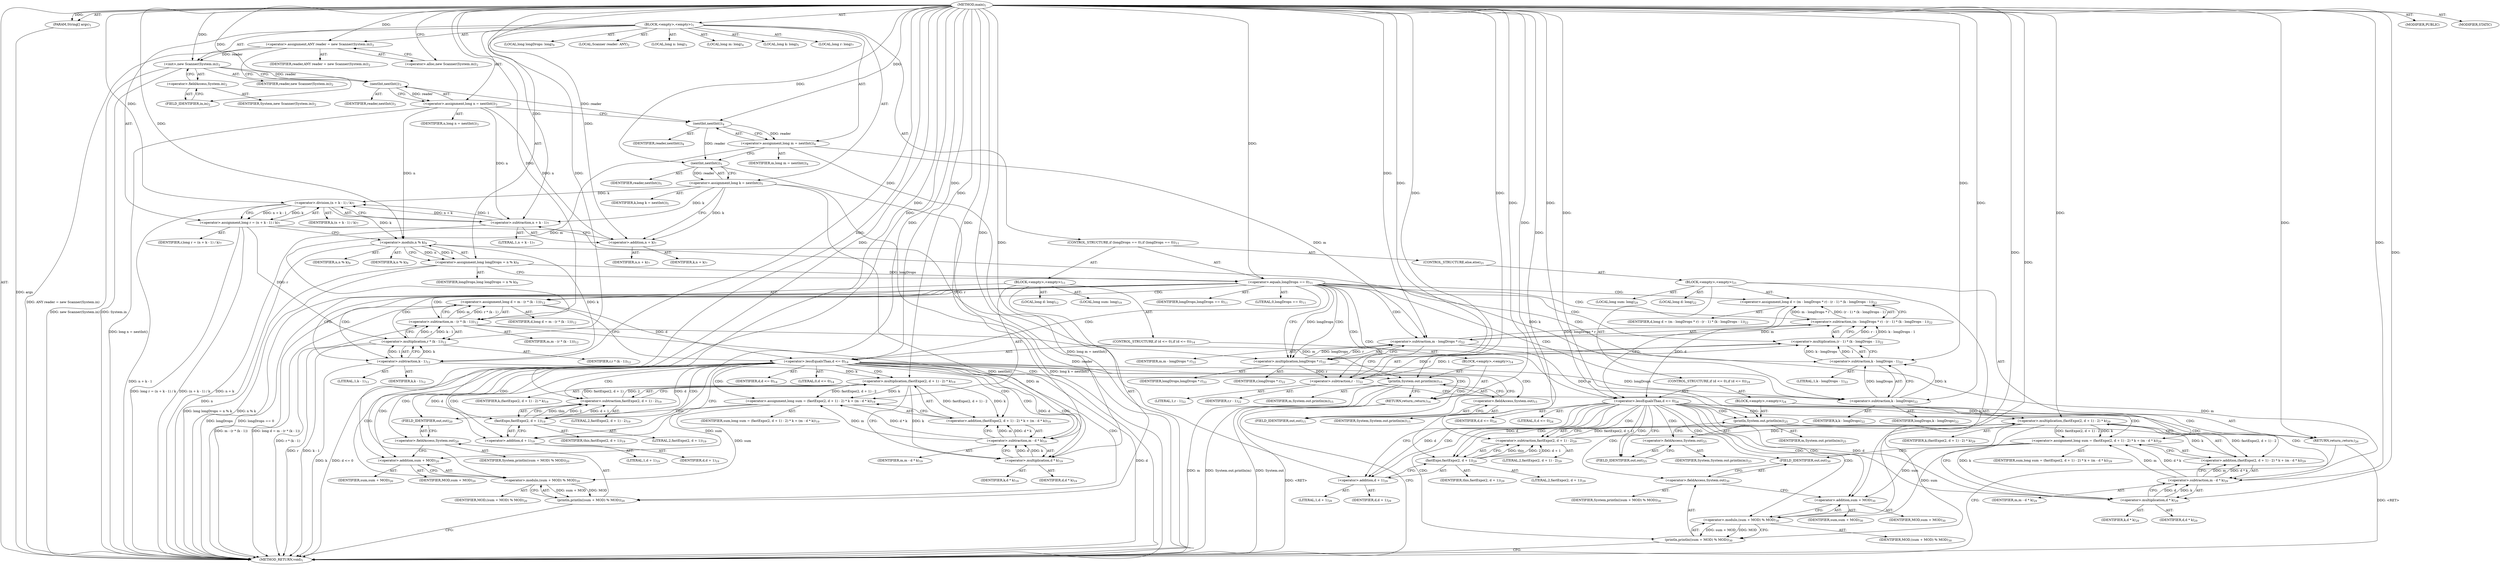 digraph "main" {  
"19" [label = <(METHOD,main)<SUB>1</SUB>> ]
"20" [label = <(PARAM,String[] args)<SUB>1</SUB>> ]
"21" [label = <(BLOCK,&lt;empty&gt;,&lt;empty&gt;)<SUB>1</SUB>> ]
"4" [label = <(LOCAL,Scanner reader: ANY)<SUB>2</SUB>> ]
"22" [label = <(&lt;operator&gt;.assignment,ANY reader = new Scanner(System.in))<SUB>2</SUB>> ]
"23" [label = <(IDENTIFIER,reader,ANY reader = new Scanner(System.in))<SUB>2</SUB>> ]
"24" [label = <(&lt;operator&gt;.alloc,new Scanner(System.in))<SUB>2</SUB>> ]
"25" [label = <(&lt;init&gt;,new Scanner(System.in))<SUB>2</SUB>> ]
"3" [label = <(IDENTIFIER,reader,new Scanner(System.in))<SUB>2</SUB>> ]
"26" [label = <(&lt;operator&gt;.fieldAccess,System.in)<SUB>2</SUB>> ]
"27" [label = <(IDENTIFIER,System,new Scanner(System.in))<SUB>2</SUB>> ]
"28" [label = <(FIELD_IDENTIFIER,in,in)<SUB>2</SUB>> ]
"29" [label = <(LOCAL,long n: long)<SUB>3</SUB>> ]
"30" [label = <(&lt;operator&gt;.assignment,long n = nextInt())<SUB>3</SUB>> ]
"31" [label = <(IDENTIFIER,n,long n = nextInt())<SUB>3</SUB>> ]
"32" [label = <(nextInt,nextInt())<SUB>3</SUB>> ]
"33" [label = <(IDENTIFIER,reader,nextInt())<SUB>3</SUB>> ]
"34" [label = <(LOCAL,long m: long)<SUB>4</SUB>> ]
"35" [label = <(&lt;operator&gt;.assignment,long m = nextInt())<SUB>4</SUB>> ]
"36" [label = <(IDENTIFIER,m,long m = nextInt())<SUB>4</SUB>> ]
"37" [label = <(nextInt,nextInt())<SUB>4</SUB>> ]
"38" [label = <(IDENTIFIER,reader,nextInt())<SUB>4</SUB>> ]
"39" [label = <(LOCAL,long k: long)<SUB>5</SUB>> ]
"40" [label = <(&lt;operator&gt;.assignment,long k = nextInt())<SUB>5</SUB>> ]
"41" [label = <(IDENTIFIER,k,long k = nextInt())<SUB>5</SUB>> ]
"42" [label = <(nextInt,nextInt())<SUB>5</SUB>> ]
"43" [label = <(IDENTIFIER,reader,nextInt())<SUB>5</SUB>> ]
"44" [label = <(LOCAL,long r: long)<SUB>7</SUB>> ]
"45" [label = <(&lt;operator&gt;.assignment,long r = (n + k - 1) / k)<SUB>7</SUB>> ]
"46" [label = <(IDENTIFIER,r,long r = (n + k - 1) / k)<SUB>7</SUB>> ]
"47" [label = <(&lt;operator&gt;.division,(n + k - 1) / k)<SUB>7</SUB>> ]
"48" [label = <(&lt;operator&gt;.subtraction,n + k - 1)<SUB>7</SUB>> ]
"49" [label = <(&lt;operator&gt;.addition,n + k)<SUB>7</SUB>> ]
"50" [label = <(IDENTIFIER,n,n + k)<SUB>7</SUB>> ]
"51" [label = <(IDENTIFIER,k,n + k)<SUB>7</SUB>> ]
"52" [label = <(LITERAL,1,n + k - 1)<SUB>7</SUB>> ]
"53" [label = <(IDENTIFIER,k,(n + k - 1) / k)<SUB>7</SUB>> ]
"54" [label = <(LOCAL,long longDrops: long)<SUB>9</SUB>> ]
"55" [label = <(&lt;operator&gt;.assignment,long longDrops = n % k)<SUB>9</SUB>> ]
"56" [label = <(IDENTIFIER,longDrops,long longDrops = n % k)<SUB>9</SUB>> ]
"57" [label = <(&lt;operator&gt;.modulo,n % k)<SUB>9</SUB>> ]
"58" [label = <(IDENTIFIER,n,n % k)<SUB>9</SUB>> ]
"59" [label = <(IDENTIFIER,k,n % k)<SUB>9</SUB>> ]
"60" [label = <(CONTROL_STRUCTURE,if (longDrops == 0),if (longDrops == 0))<SUB>11</SUB>> ]
"61" [label = <(&lt;operator&gt;.equals,longDrops == 0)<SUB>11</SUB>> ]
"62" [label = <(IDENTIFIER,longDrops,longDrops == 0)<SUB>11</SUB>> ]
"63" [label = <(LITERAL,0,longDrops == 0)<SUB>11</SUB>> ]
"64" [label = <(BLOCK,&lt;empty&gt;,&lt;empty&gt;)<SUB>11</SUB>> ]
"65" [label = <(LOCAL,long d: long)<SUB>12</SUB>> ]
"66" [label = <(&lt;operator&gt;.assignment,long d = m - (r * (k - 1)))<SUB>12</SUB>> ]
"67" [label = <(IDENTIFIER,d,long d = m - (r * (k - 1)))<SUB>12</SUB>> ]
"68" [label = <(&lt;operator&gt;.subtraction,m - (r * (k - 1)))<SUB>12</SUB>> ]
"69" [label = <(IDENTIFIER,m,m - (r * (k - 1)))<SUB>12</SUB>> ]
"70" [label = <(&lt;operator&gt;.multiplication,r * (k - 1))<SUB>12</SUB>> ]
"71" [label = <(IDENTIFIER,r,r * (k - 1))<SUB>12</SUB>> ]
"72" [label = <(&lt;operator&gt;.subtraction,k - 1)<SUB>12</SUB>> ]
"73" [label = <(IDENTIFIER,k,k - 1)<SUB>12</SUB>> ]
"74" [label = <(LITERAL,1,k - 1)<SUB>12</SUB>> ]
"75" [label = <(CONTROL_STRUCTURE,if (d &lt;= 0),if (d &lt;= 0))<SUB>14</SUB>> ]
"76" [label = <(&lt;operator&gt;.lessEqualsThan,d &lt;= 0)<SUB>14</SUB>> ]
"77" [label = <(IDENTIFIER,d,d &lt;= 0)<SUB>14</SUB>> ]
"78" [label = <(LITERAL,0,d &lt;= 0)<SUB>14</SUB>> ]
"79" [label = <(BLOCK,&lt;empty&gt;,&lt;empty&gt;)<SUB>14</SUB>> ]
"80" [label = <(println,System.out.println(m))<SUB>15</SUB>> ]
"81" [label = <(&lt;operator&gt;.fieldAccess,System.out)<SUB>15</SUB>> ]
"82" [label = <(IDENTIFIER,System,System.out.println(m))<SUB>15</SUB>> ]
"83" [label = <(FIELD_IDENTIFIER,out,out)<SUB>15</SUB>> ]
"84" [label = <(IDENTIFIER,m,System.out.println(m))<SUB>15</SUB>> ]
"85" [label = <(RETURN,return;,return;)<SUB>16</SUB>> ]
"86" [label = <(LOCAL,long sum: long)<SUB>19</SUB>> ]
"87" [label = <(&lt;operator&gt;.assignment,long sum = (fastExpo(2, d + 1) - 2) * k + (m - d * k))<SUB>19</SUB>> ]
"88" [label = <(IDENTIFIER,sum,long sum = (fastExpo(2, d + 1) - 2) * k + (m - d * k))<SUB>19</SUB>> ]
"89" [label = <(&lt;operator&gt;.addition,(fastExpo(2, d + 1) - 2) * k + (m - d * k))<SUB>19</SUB>> ]
"90" [label = <(&lt;operator&gt;.multiplication,(fastExpo(2, d + 1) - 2) * k)<SUB>19</SUB>> ]
"91" [label = <(&lt;operator&gt;.subtraction,fastExpo(2, d + 1) - 2)<SUB>19</SUB>> ]
"92" [label = <(fastExpo,fastExpo(2, d + 1))<SUB>19</SUB>> ]
"93" [label = <(IDENTIFIER,this,fastExpo(2, d + 1))<SUB>19</SUB>> ]
"94" [label = <(LITERAL,2,fastExpo(2, d + 1))<SUB>19</SUB>> ]
"95" [label = <(&lt;operator&gt;.addition,d + 1)<SUB>19</SUB>> ]
"96" [label = <(IDENTIFIER,d,d + 1)<SUB>19</SUB>> ]
"97" [label = <(LITERAL,1,d + 1)<SUB>19</SUB>> ]
"98" [label = <(LITERAL,2,fastExpo(2, d + 1) - 2)<SUB>19</SUB>> ]
"99" [label = <(IDENTIFIER,k,(fastExpo(2, d + 1) - 2) * k)<SUB>19</SUB>> ]
"100" [label = <(&lt;operator&gt;.subtraction,m - d * k)<SUB>19</SUB>> ]
"101" [label = <(IDENTIFIER,m,m - d * k)<SUB>19</SUB>> ]
"102" [label = <(&lt;operator&gt;.multiplication,d * k)<SUB>19</SUB>> ]
"103" [label = <(IDENTIFIER,d,d * k)<SUB>19</SUB>> ]
"104" [label = <(IDENTIFIER,k,d * k)<SUB>19</SUB>> ]
"105" [label = <(println,println((sum + MOD) % MOD))<SUB>20</SUB>> ]
"106" [label = <(&lt;operator&gt;.fieldAccess,System.out)<SUB>20</SUB>> ]
"107" [label = <(IDENTIFIER,System,println((sum + MOD) % MOD))<SUB>20</SUB>> ]
"108" [label = <(FIELD_IDENTIFIER,out,out)<SUB>20</SUB>> ]
"109" [label = <(&lt;operator&gt;.modulo,(sum + MOD) % MOD)<SUB>20</SUB>> ]
"110" [label = <(&lt;operator&gt;.addition,sum + MOD)<SUB>20</SUB>> ]
"111" [label = <(IDENTIFIER,sum,sum + MOD)<SUB>20</SUB>> ]
"112" [label = <(IDENTIFIER,MOD,sum + MOD)<SUB>20</SUB>> ]
"113" [label = <(IDENTIFIER,MOD,(sum + MOD) % MOD)<SUB>20</SUB>> ]
"114" [label = <(CONTROL_STRUCTURE,else,else)<SUB>21</SUB>> ]
"115" [label = <(BLOCK,&lt;empty&gt;,&lt;empty&gt;)<SUB>21</SUB>> ]
"116" [label = <(LOCAL,long d: long)<SUB>22</SUB>> ]
"117" [label = <(&lt;operator&gt;.assignment,long d = (m - longDrops * r) - (r - 1) * (k - longDrops - 1))<SUB>22</SUB>> ]
"118" [label = <(IDENTIFIER,d,long d = (m - longDrops * r) - (r - 1) * (k - longDrops - 1))<SUB>22</SUB>> ]
"119" [label = <(&lt;operator&gt;.subtraction,(m - longDrops * r) - (r - 1) * (k - longDrops - 1))<SUB>22</SUB>> ]
"120" [label = <(&lt;operator&gt;.subtraction,m - longDrops * r)<SUB>22</SUB>> ]
"121" [label = <(IDENTIFIER,m,m - longDrops * r)<SUB>22</SUB>> ]
"122" [label = <(&lt;operator&gt;.multiplication,longDrops * r)<SUB>22</SUB>> ]
"123" [label = <(IDENTIFIER,longDrops,longDrops * r)<SUB>22</SUB>> ]
"124" [label = <(IDENTIFIER,r,longDrops * r)<SUB>22</SUB>> ]
"125" [label = <(&lt;operator&gt;.multiplication,(r - 1) * (k - longDrops - 1))<SUB>22</SUB>> ]
"126" [label = <(&lt;operator&gt;.subtraction,r - 1)<SUB>22</SUB>> ]
"127" [label = <(IDENTIFIER,r,r - 1)<SUB>22</SUB>> ]
"128" [label = <(LITERAL,1,r - 1)<SUB>22</SUB>> ]
"129" [label = <(&lt;operator&gt;.subtraction,k - longDrops - 1)<SUB>22</SUB>> ]
"130" [label = <(&lt;operator&gt;.subtraction,k - longDrops)<SUB>22</SUB>> ]
"131" [label = <(IDENTIFIER,k,k - longDrops)<SUB>22</SUB>> ]
"132" [label = <(IDENTIFIER,longDrops,k - longDrops)<SUB>22</SUB>> ]
"133" [label = <(LITERAL,1,k - longDrops - 1)<SUB>22</SUB>> ]
"134" [label = <(CONTROL_STRUCTURE,if (d &lt;= 0),if (d &lt;= 0))<SUB>24</SUB>> ]
"135" [label = <(&lt;operator&gt;.lessEqualsThan,d &lt;= 0)<SUB>24</SUB>> ]
"136" [label = <(IDENTIFIER,d,d &lt;= 0)<SUB>24</SUB>> ]
"137" [label = <(LITERAL,0,d &lt;= 0)<SUB>24</SUB>> ]
"138" [label = <(BLOCK,&lt;empty&gt;,&lt;empty&gt;)<SUB>24</SUB>> ]
"139" [label = <(println,System.out.println(m))<SUB>25</SUB>> ]
"140" [label = <(&lt;operator&gt;.fieldAccess,System.out)<SUB>25</SUB>> ]
"141" [label = <(IDENTIFIER,System,System.out.println(m))<SUB>25</SUB>> ]
"142" [label = <(FIELD_IDENTIFIER,out,out)<SUB>25</SUB>> ]
"143" [label = <(IDENTIFIER,m,System.out.println(m))<SUB>25</SUB>> ]
"144" [label = <(RETURN,return;,return;)<SUB>26</SUB>> ]
"145" [label = <(LOCAL,long sum: long)<SUB>29</SUB>> ]
"146" [label = <(&lt;operator&gt;.assignment,long sum = (fastExpo(2, d + 1) - 2) * k + (m - d * k))<SUB>29</SUB>> ]
"147" [label = <(IDENTIFIER,sum,long sum = (fastExpo(2, d + 1) - 2) * k + (m - d * k))<SUB>29</SUB>> ]
"148" [label = <(&lt;operator&gt;.addition,(fastExpo(2, d + 1) - 2) * k + (m - d * k))<SUB>29</SUB>> ]
"149" [label = <(&lt;operator&gt;.multiplication,(fastExpo(2, d + 1) - 2) * k)<SUB>29</SUB>> ]
"150" [label = <(&lt;operator&gt;.subtraction,fastExpo(2, d + 1) - 2)<SUB>29</SUB>> ]
"151" [label = <(fastExpo,fastExpo(2, d + 1))<SUB>29</SUB>> ]
"152" [label = <(IDENTIFIER,this,fastExpo(2, d + 1))<SUB>29</SUB>> ]
"153" [label = <(LITERAL,2,fastExpo(2, d + 1))<SUB>29</SUB>> ]
"154" [label = <(&lt;operator&gt;.addition,d + 1)<SUB>29</SUB>> ]
"155" [label = <(IDENTIFIER,d,d + 1)<SUB>29</SUB>> ]
"156" [label = <(LITERAL,1,d + 1)<SUB>29</SUB>> ]
"157" [label = <(LITERAL,2,fastExpo(2, d + 1) - 2)<SUB>29</SUB>> ]
"158" [label = <(IDENTIFIER,k,(fastExpo(2, d + 1) - 2) * k)<SUB>29</SUB>> ]
"159" [label = <(&lt;operator&gt;.subtraction,m - d * k)<SUB>29</SUB>> ]
"160" [label = <(IDENTIFIER,m,m - d * k)<SUB>29</SUB>> ]
"161" [label = <(&lt;operator&gt;.multiplication,d * k)<SUB>29</SUB>> ]
"162" [label = <(IDENTIFIER,d,d * k)<SUB>29</SUB>> ]
"163" [label = <(IDENTIFIER,k,d * k)<SUB>29</SUB>> ]
"164" [label = <(println,println((sum + MOD) % MOD))<SUB>30</SUB>> ]
"165" [label = <(&lt;operator&gt;.fieldAccess,System.out)<SUB>30</SUB>> ]
"166" [label = <(IDENTIFIER,System,println((sum + MOD) % MOD))<SUB>30</SUB>> ]
"167" [label = <(FIELD_IDENTIFIER,out,out)<SUB>30</SUB>> ]
"168" [label = <(&lt;operator&gt;.modulo,(sum + MOD) % MOD)<SUB>30</SUB>> ]
"169" [label = <(&lt;operator&gt;.addition,sum + MOD)<SUB>30</SUB>> ]
"170" [label = <(IDENTIFIER,sum,sum + MOD)<SUB>30</SUB>> ]
"171" [label = <(IDENTIFIER,MOD,sum + MOD)<SUB>30</SUB>> ]
"172" [label = <(IDENTIFIER,MOD,(sum + MOD) % MOD)<SUB>30</SUB>> ]
"173" [label = <(MODIFIER,PUBLIC)> ]
"174" [label = <(MODIFIER,STATIC)> ]
"175" [label = <(METHOD_RETURN,void)<SUB>1</SUB>> ]
  "19" -> "20"  [ label = "AST: "] 
  "19" -> "21"  [ label = "AST: "] 
  "19" -> "173"  [ label = "AST: "] 
  "19" -> "174"  [ label = "AST: "] 
  "19" -> "175"  [ label = "AST: "] 
  "21" -> "4"  [ label = "AST: "] 
  "21" -> "22"  [ label = "AST: "] 
  "21" -> "25"  [ label = "AST: "] 
  "21" -> "29"  [ label = "AST: "] 
  "21" -> "30"  [ label = "AST: "] 
  "21" -> "34"  [ label = "AST: "] 
  "21" -> "35"  [ label = "AST: "] 
  "21" -> "39"  [ label = "AST: "] 
  "21" -> "40"  [ label = "AST: "] 
  "21" -> "44"  [ label = "AST: "] 
  "21" -> "45"  [ label = "AST: "] 
  "21" -> "54"  [ label = "AST: "] 
  "21" -> "55"  [ label = "AST: "] 
  "21" -> "60"  [ label = "AST: "] 
  "22" -> "23"  [ label = "AST: "] 
  "22" -> "24"  [ label = "AST: "] 
  "25" -> "3"  [ label = "AST: "] 
  "25" -> "26"  [ label = "AST: "] 
  "26" -> "27"  [ label = "AST: "] 
  "26" -> "28"  [ label = "AST: "] 
  "30" -> "31"  [ label = "AST: "] 
  "30" -> "32"  [ label = "AST: "] 
  "32" -> "33"  [ label = "AST: "] 
  "35" -> "36"  [ label = "AST: "] 
  "35" -> "37"  [ label = "AST: "] 
  "37" -> "38"  [ label = "AST: "] 
  "40" -> "41"  [ label = "AST: "] 
  "40" -> "42"  [ label = "AST: "] 
  "42" -> "43"  [ label = "AST: "] 
  "45" -> "46"  [ label = "AST: "] 
  "45" -> "47"  [ label = "AST: "] 
  "47" -> "48"  [ label = "AST: "] 
  "47" -> "53"  [ label = "AST: "] 
  "48" -> "49"  [ label = "AST: "] 
  "48" -> "52"  [ label = "AST: "] 
  "49" -> "50"  [ label = "AST: "] 
  "49" -> "51"  [ label = "AST: "] 
  "55" -> "56"  [ label = "AST: "] 
  "55" -> "57"  [ label = "AST: "] 
  "57" -> "58"  [ label = "AST: "] 
  "57" -> "59"  [ label = "AST: "] 
  "60" -> "61"  [ label = "AST: "] 
  "60" -> "64"  [ label = "AST: "] 
  "60" -> "114"  [ label = "AST: "] 
  "61" -> "62"  [ label = "AST: "] 
  "61" -> "63"  [ label = "AST: "] 
  "64" -> "65"  [ label = "AST: "] 
  "64" -> "66"  [ label = "AST: "] 
  "64" -> "75"  [ label = "AST: "] 
  "64" -> "86"  [ label = "AST: "] 
  "64" -> "87"  [ label = "AST: "] 
  "64" -> "105"  [ label = "AST: "] 
  "66" -> "67"  [ label = "AST: "] 
  "66" -> "68"  [ label = "AST: "] 
  "68" -> "69"  [ label = "AST: "] 
  "68" -> "70"  [ label = "AST: "] 
  "70" -> "71"  [ label = "AST: "] 
  "70" -> "72"  [ label = "AST: "] 
  "72" -> "73"  [ label = "AST: "] 
  "72" -> "74"  [ label = "AST: "] 
  "75" -> "76"  [ label = "AST: "] 
  "75" -> "79"  [ label = "AST: "] 
  "76" -> "77"  [ label = "AST: "] 
  "76" -> "78"  [ label = "AST: "] 
  "79" -> "80"  [ label = "AST: "] 
  "79" -> "85"  [ label = "AST: "] 
  "80" -> "81"  [ label = "AST: "] 
  "80" -> "84"  [ label = "AST: "] 
  "81" -> "82"  [ label = "AST: "] 
  "81" -> "83"  [ label = "AST: "] 
  "87" -> "88"  [ label = "AST: "] 
  "87" -> "89"  [ label = "AST: "] 
  "89" -> "90"  [ label = "AST: "] 
  "89" -> "100"  [ label = "AST: "] 
  "90" -> "91"  [ label = "AST: "] 
  "90" -> "99"  [ label = "AST: "] 
  "91" -> "92"  [ label = "AST: "] 
  "91" -> "98"  [ label = "AST: "] 
  "92" -> "93"  [ label = "AST: "] 
  "92" -> "94"  [ label = "AST: "] 
  "92" -> "95"  [ label = "AST: "] 
  "95" -> "96"  [ label = "AST: "] 
  "95" -> "97"  [ label = "AST: "] 
  "100" -> "101"  [ label = "AST: "] 
  "100" -> "102"  [ label = "AST: "] 
  "102" -> "103"  [ label = "AST: "] 
  "102" -> "104"  [ label = "AST: "] 
  "105" -> "106"  [ label = "AST: "] 
  "105" -> "109"  [ label = "AST: "] 
  "106" -> "107"  [ label = "AST: "] 
  "106" -> "108"  [ label = "AST: "] 
  "109" -> "110"  [ label = "AST: "] 
  "109" -> "113"  [ label = "AST: "] 
  "110" -> "111"  [ label = "AST: "] 
  "110" -> "112"  [ label = "AST: "] 
  "114" -> "115"  [ label = "AST: "] 
  "115" -> "116"  [ label = "AST: "] 
  "115" -> "117"  [ label = "AST: "] 
  "115" -> "134"  [ label = "AST: "] 
  "115" -> "145"  [ label = "AST: "] 
  "115" -> "146"  [ label = "AST: "] 
  "115" -> "164"  [ label = "AST: "] 
  "117" -> "118"  [ label = "AST: "] 
  "117" -> "119"  [ label = "AST: "] 
  "119" -> "120"  [ label = "AST: "] 
  "119" -> "125"  [ label = "AST: "] 
  "120" -> "121"  [ label = "AST: "] 
  "120" -> "122"  [ label = "AST: "] 
  "122" -> "123"  [ label = "AST: "] 
  "122" -> "124"  [ label = "AST: "] 
  "125" -> "126"  [ label = "AST: "] 
  "125" -> "129"  [ label = "AST: "] 
  "126" -> "127"  [ label = "AST: "] 
  "126" -> "128"  [ label = "AST: "] 
  "129" -> "130"  [ label = "AST: "] 
  "129" -> "133"  [ label = "AST: "] 
  "130" -> "131"  [ label = "AST: "] 
  "130" -> "132"  [ label = "AST: "] 
  "134" -> "135"  [ label = "AST: "] 
  "134" -> "138"  [ label = "AST: "] 
  "135" -> "136"  [ label = "AST: "] 
  "135" -> "137"  [ label = "AST: "] 
  "138" -> "139"  [ label = "AST: "] 
  "138" -> "144"  [ label = "AST: "] 
  "139" -> "140"  [ label = "AST: "] 
  "139" -> "143"  [ label = "AST: "] 
  "140" -> "141"  [ label = "AST: "] 
  "140" -> "142"  [ label = "AST: "] 
  "146" -> "147"  [ label = "AST: "] 
  "146" -> "148"  [ label = "AST: "] 
  "148" -> "149"  [ label = "AST: "] 
  "148" -> "159"  [ label = "AST: "] 
  "149" -> "150"  [ label = "AST: "] 
  "149" -> "158"  [ label = "AST: "] 
  "150" -> "151"  [ label = "AST: "] 
  "150" -> "157"  [ label = "AST: "] 
  "151" -> "152"  [ label = "AST: "] 
  "151" -> "153"  [ label = "AST: "] 
  "151" -> "154"  [ label = "AST: "] 
  "154" -> "155"  [ label = "AST: "] 
  "154" -> "156"  [ label = "AST: "] 
  "159" -> "160"  [ label = "AST: "] 
  "159" -> "161"  [ label = "AST: "] 
  "161" -> "162"  [ label = "AST: "] 
  "161" -> "163"  [ label = "AST: "] 
  "164" -> "165"  [ label = "AST: "] 
  "164" -> "168"  [ label = "AST: "] 
  "165" -> "166"  [ label = "AST: "] 
  "165" -> "167"  [ label = "AST: "] 
  "168" -> "169"  [ label = "AST: "] 
  "168" -> "172"  [ label = "AST: "] 
  "169" -> "170"  [ label = "AST: "] 
  "169" -> "171"  [ label = "AST: "] 
  "22" -> "28"  [ label = "CFG: "] 
  "25" -> "32"  [ label = "CFG: "] 
  "30" -> "37"  [ label = "CFG: "] 
  "35" -> "42"  [ label = "CFG: "] 
  "40" -> "49"  [ label = "CFG: "] 
  "45" -> "57"  [ label = "CFG: "] 
  "55" -> "61"  [ label = "CFG: "] 
  "24" -> "22"  [ label = "CFG: "] 
  "26" -> "25"  [ label = "CFG: "] 
  "32" -> "30"  [ label = "CFG: "] 
  "37" -> "35"  [ label = "CFG: "] 
  "42" -> "40"  [ label = "CFG: "] 
  "47" -> "45"  [ label = "CFG: "] 
  "57" -> "55"  [ label = "CFG: "] 
  "61" -> "72"  [ label = "CFG: "] 
  "61" -> "122"  [ label = "CFG: "] 
  "28" -> "26"  [ label = "CFG: "] 
  "48" -> "47"  [ label = "CFG: "] 
  "66" -> "76"  [ label = "CFG: "] 
  "87" -> "108"  [ label = "CFG: "] 
  "105" -> "175"  [ label = "CFG: "] 
  "49" -> "48"  [ label = "CFG: "] 
  "68" -> "66"  [ label = "CFG: "] 
  "76" -> "83"  [ label = "CFG: "] 
  "76" -> "95"  [ label = "CFG: "] 
  "89" -> "87"  [ label = "CFG: "] 
  "106" -> "110"  [ label = "CFG: "] 
  "109" -> "105"  [ label = "CFG: "] 
  "117" -> "135"  [ label = "CFG: "] 
  "146" -> "167"  [ label = "CFG: "] 
  "164" -> "175"  [ label = "CFG: "] 
  "70" -> "68"  [ label = "CFG: "] 
  "80" -> "85"  [ label = "CFG: "] 
  "85" -> "175"  [ label = "CFG: "] 
  "90" -> "102"  [ label = "CFG: "] 
  "100" -> "89"  [ label = "CFG: "] 
  "108" -> "106"  [ label = "CFG: "] 
  "110" -> "109"  [ label = "CFG: "] 
  "119" -> "117"  [ label = "CFG: "] 
  "135" -> "142"  [ label = "CFG: "] 
  "135" -> "154"  [ label = "CFG: "] 
  "148" -> "146"  [ label = "CFG: "] 
  "165" -> "169"  [ label = "CFG: "] 
  "168" -> "164"  [ label = "CFG: "] 
  "72" -> "70"  [ label = "CFG: "] 
  "81" -> "80"  [ label = "CFG: "] 
  "91" -> "90"  [ label = "CFG: "] 
  "102" -> "100"  [ label = "CFG: "] 
  "120" -> "126"  [ label = "CFG: "] 
  "125" -> "119"  [ label = "CFG: "] 
  "139" -> "144"  [ label = "CFG: "] 
  "144" -> "175"  [ label = "CFG: "] 
  "149" -> "161"  [ label = "CFG: "] 
  "159" -> "148"  [ label = "CFG: "] 
  "167" -> "165"  [ label = "CFG: "] 
  "169" -> "168"  [ label = "CFG: "] 
  "83" -> "81"  [ label = "CFG: "] 
  "92" -> "91"  [ label = "CFG: "] 
  "122" -> "120"  [ label = "CFG: "] 
  "126" -> "130"  [ label = "CFG: "] 
  "129" -> "125"  [ label = "CFG: "] 
  "140" -> "139"  [ label = "CFG: "] 
  "150" -> "149"  [ label = "CFG: "] 
  "161" -> "159"  [ label = "CFG: "] 
  "95" -> "92"  [ label = "CFG: "] 
  "130" -> "129"  [ label = "CFG: "] 
  "142" -> "140"  [ label = "CFG: "] 
  "151" -> "150"  [ label = "CFG: "] 
  "154" -> "151"  [ label = "CFG: "] 
  "19" -> "24"  [ label = "CFG: "] 
  "85" -> "175"  [ label = "DDG: &lt;RET&gt;"] 
  "144" -> "175"  [ label = "DDG: &lt;RET&gt;"] 
  "20" -> "175"  [ label = "DDG: args"] 
  "22" -> "175"  [ label = "DDG: ANY reader = new Scanner(System.in)"] 
  "25" -> "175"  [ label = "DDG: System.in"] 
  "25" -> "175"  [ label = "DDG: new Scanner(System.in)"] 
  "30" -> "175"  [ label = "DDG: long n = nextInt()"] 
  "35" -> "175"  [ label = "DDG: long m = nextInt()"] 
  "42" -> "175"  [ label = "DDG: reader"] 
  "40" -> "175"  [ label = "DDG: nextInt()"] 
  "40" -> "175"  [ label = "DDG: long k = nextInt()"] 
  "48" -> "175"  [ label = "DDG: n + k"] 
  "47" -> "175"  [ label = "DDG: n + k - 1"] 
  "45" -> "175"  [ label = "DDG: (n + k - 1) / k"] 
  "45" -> "175"  [ label = "DDG: long r = (n + k - 1) / k"] 
  "57" -> "175"  [ label = "DDG: n"] 
  "55" -> "175"  [ label = "DDG: n % k"] 
  "55" -> "175"  [ label = "DDG: long longDrops = n % k"] 
  "61" -> "175"  [ label = "DDG: longDrops"] 
  "61" -> "175"  [ label = "DDG: longDrops == 0"] 
  "70" -> "175"  [ label = "DDG: r"] 
  "72" -> "175"  [ label = "DDG: k"] 
  "70" -> "175"  [ label = "DDG: k - 1"] 
  "68" -> "175"  [ label = "DDG: r * (k - 1)"] 
  "66" -> "175"  [ label = "DDG: m - (r * (k - 1))"] 
  "66" -> "175"  [ label = "DDG: long d = m - (r * (k - 1))"] 
  "76" -> "175"  [ label = "DDG: d"] 
  "76" -> "175"  [ label = "DDG: d &lt;= 0"] 
  "80" -> "175"  [ label = "DDG: System.out"] 
  "80" -> "175"  [ label = "DDG: m"] 
  "80" -> "175"  [ label = "DDG: System.out.println(m)"] 
  "19" -> "20"  [ label = "DDG: "] 
  "19" -> "22"  [ label = "DDG: "] 
  "32" -> "30"  [ label = "DDG: reader"] 
  "37" -> "35"  [ label = "DDG: reader"] 
  "42" -> "40"  [ label = "DDG: reader"] 
  "47" -> "45"  [ label = "DDG: n + k - 1"] 
  "47" -> "45"  [ label = "DDG: k"] 
  "57" -> "55"  [ label = "DDG: n"] 
  "57" -> "55"  [ label = "DDG: k"] 
  "22" -> "25"  [ label = "DDG: reader"] 
  "19" -> "25"  [ label = "DDG: "] 
  "25" -> "32"  [ label = "DDG: reader"] 
  "19" -> "32"  [ label = "DDG: "] 
  "32" -> "37"  [ label = "DDG: reader"] 
  "19" -> "37"  [ label = "DDG: "] 
  "37" -> "42"  [ label = "DDG: reader"] 
  "19" -> "42"  [ label = "DDG: "] 
  "48" -> "47"  [ label = "DDG: n + k"] 
  "48" -> "47"  [ label = "DDG: 1"] 
  "19" -> "47"  [ label = "DDG: "] 
  "40" -> "47"  [ label = "DDG: k"] 
  "19" -> "57"  [ label = "DDG: "] 
  "30" -> "57"  [ label = "DDG: n"] 
  "47" -> "57"  [ label = "DDG: k"] 
  "55" -> "61"  [ label = "DDG: longDrops"] 
  "19" -> "61"  [ label = "DDG: "] 
  "68" -> "66"  [ label = "DDG: m"] 
  "68" -> "66"  [ label = "DDG: r * (k - 1)"] 
  "90" -> "87"  [ label = "DDG: fastExpo(2, d + 1) - 2"] 
  "90" -> "87"  [ label = "DDG: k"] 
  "100" -> "87"  [ label = "DDG: m"] 
  "100" -> "87"  [ label = "DDG: d * k"] 
  "30" -> "48"  [ label = "DDG: n"] 
  "19" -> "48"  [ label = "DDG: "] 
  "40" -> "48"  [ label = "DDG: k"] 
  "109" -> "105"  [ label = "DDG: sum + MOD"] 
  "109" -> "105"  [ label = "DDG: MOD"] 
  "119" -> "117"  [ label = "DDG: m - longDrops * r"] 
  "119" -> "117"  [ label = "DDG: (r - 1) * (k - longDrops - 1)"] 
  "149" -> "146"  [ label = "DDG: fastExpo(2, d + 1) - 2"] 
  "149" -> "146"  [ label = "DDG: k"] 
  "159" -> "146"  [ label = "DDG: m"] 
  "159" -> "146"  [ label = "DDG: d * k"] 
  "30" -> "49"  [ label = "DDG: n"] 
  "19" -> "49"  [ label = "DDG: "] 
  "40" -> "49"  [ label = "DDG: k"] 
  "35" -> "68"  [ label = "DDG: m"] 
  "19" -> "68"  [ label = "DDG: "] 
  "70" -> "68"  [ label = "DDG: r"] 
  "70" -> "68"  [ label = "DDG: k - 1"] 
  "66" -> "76"  [ label = "DDG: d"] 
  "19" -> "76"  [ label = "DDG: "] 
  "19" -> "85"  [ label = "DDG: "] 
  "90" -> "89"  [ label = "DDG: fastExpo(2, d + 1) - 2"] 
  "90" -> "89"  [ label = "DDG: k"] 
  "100" -> "89"  [ label = "DDG: m"] 
  "100" -> "89"  [ label = "DDG: d * k"] 
  "87" -> "109"  [ label = "DDG: sum"] 
  "19" -> "109"  [ label = "DDG: "] 
  "168" -> "164"  [ label = "DDG: sum + MOD"] 
  "168" -> "164"  [ label = "DDG: MOD"] 
  "45" -> "70"  [ label = "DDG: r"] 
  "19" -> "70"  [ label = "DDG: "] 
  "72" -> "70"  [ label = "DDG: k"] 
  "72" -> "70"  [ label = "DDG: 1"] 
  "68" -> "80"  [ label = "DDG: m"] 
  "19" -> "80"  [ label = "DDG: "] 
  "91" -> "90"  [ label = "DDG: fastExpo(2, d + 1)"] 
  "91" -> "90"  [ label = "DDG: 2"] 
  "72" -> "90"  [ label = "DDG: k"] 
  "19" -> "90"  [ label = "DDG: "] 
  "68" -> "100"  [ label = "DDG: m"] 
  "19" -> "100"  [ label = "DDG: "] 
  "102" -> "100"  [ label = "DDG: d"] 
  "102" -> "100"  [ label = "DDG: k"] 
  "87" -> "110"  [ label = "DDG: sum"] 
  "19" -> "110"  [ label = "DDG: "] 
  "120" -> "119"  [ label = "DDG: m"] 
  "120" -> "119"  [ label = "DDG: longDrops * r"] 
  "125" -> "119"  [ label = "DDG: r - 1"] 
  "125" -> "119"  [ label = "DDG: k - longDrops - 1"] 
  "117" -> "135"  [ label = "DDG: d"] 
  "19" -> "135"  [ label = "DDG: "] 
  "19" -> "144"  [ label = "DDG: "] 
  "149" -> "148"  [ label = "DDG: fastExpo(2, d + 1) - 2"] 
  "149" -> "148"  [ label = "DDG: k"] 
  "159" -> "148"  [ label = "DDG: m"] 
  "159" -> "148"  [ label = "DDG: d * k"] 
  "146" -> "168"  [ label = "DDG: sum"] 
  "19" -> "168"  [ label = "DDG: "] 
  "57" -> "72"  [ label = "DDG: k"] 
  "19" -> "72"  [ label = "DDG: "] 
  "92" -> "91"  [ label = "DDG: this"] 
  "92" -> "91"  [ label = "DDG: 2"] 
  "92" -> "91"  [ label = "DDG: d + 1"] 
  "19" -> "91"  [ label = "DDG: "] 
  "19" -> "102"  [ label = "DDG: "] 
  "76" -> "102"  [ label = "DDG: d"] 
  "90" -> "102"  [ label = "DDG: k"] 
  "35" -> "120"  [ label = "DDG: m"] 
  "19" -> "120"  [ label = "DDG: "] 
  "122" -> "120"  [ label = "DDG: longDrops"] 
  "122" -> "120"  [ label = "DDG: r"] 
  "126" -> "125"  [ label = "DDG: r"] 
  "126" -> "125"  [ label = "DDG: 1"] 
  "129" -> "125"  [ label = "DDG: k - longDrops"] 
  "129" -> "125"  [ label = "DDG: 1"] 
  "120" -> "139"  [ label = "DDG: m"] 
  "19" -> "139"  [ label = "DDG: "] 
  "150" -> "149"  [ label = "DDG: fastExpo(2, d + 1)"] 
  "150" -> "149"  [ label = "DDG: 2"] 
  "130" -> "149"  [ label = "DDG: k"] 
  "19" -> "149"  [ label = "DDG: "] 
  "120" -> "159"  [ label = "DDG: m"] 
  "19" -> "159"  [ label = "DDG: "] 
  "161" -> "159"  [ label = "DDG: d"] 
  "161" -> "159"  [ label = "DDG: k"] 
  "146" -> "169"  [ label = "DDG: sum"] 
  "19" -> "169"  [ label = "DDG: "] 
  "19" -> "92"  [ label = "DDG: "] 
  "76" -> "92"  [ label = "DDG: d"] 
  "61" -> "122"  [ label = "DDG: longDrops"] 
  "19" -> "122"  [ label = "DDG: "] 
  "45" -> "122"  [ label = "DDG: r"] 
  "122" -> "126"  [ label = "DDG: r"] 
  "19" -> "126"  [ label = "DDG: "] 
  "130" -> "129"  [ label = "DDG: k"] 
  "130" -> "129"  [ label = "DDG: longDrops"] 
  "19" -> "129"  [ label = "DDG: "] 
  "151" -> "150"  [ label = "DDG: this"] 
  "151" -> "150"  [ label = "DDG: 2"] 
  "151" -> "150"  [ label = "DDG: d + 1"] 
  "19" -> "150"  [ label = "DDG: "] 
  "19" -> "161"  [ label = "DDG: "] 
  "135" -> "161"  [ label = "DDG: d"] 
  "149" -> "161"  [ label = "DDG: k"] 
  "76" -> "95"  [ label = "DDG: d"] 
  "19" -> "95"  [ label = "DDG: "] 
  "57" -> "130"  [ label = "DDG: k"] 
  "19" -> "130"  [ label = "DDG: "] 
  "122" -> "130"  [ label = "DDG: longDrops"] 
  "19" -> "151"  [ label = "DDG: "] 
  "135" -> "151"  [ label = "DDG: d"] 
  "135" -> "154"  [ label = "DDG: d"] 
  "19" -> "154"  [ label = "DDG: "] 
  "61" -> "68"  [ label = "CDG: "] 
  "61" -> "120"  [ label = "CDG: "] 
  "61" -> "119"  [ label = "CDG: "] 
  "61" -> "76"  [ label = "CDG: "] 
  "61" -> "129"  [ label = "CDG: "] 
  "61" -> "130"  [ label = "CDG: "] 
  "61" -> "70"  [ label = "CDG: "] 
  "61" -> "66"  [ label = "CDG: "] 
  "61" -> "122"  [ label = "CDG: "] 
  "61" -> "72"  [ label = "CDG: "] 
  "61" -> "126"  [ label = "CDG: "] 
  "61" -> "135"  [ label = "CDG: "] 
  "61" -> "117"  [ label = "CDG: "] 
  "61" -> "125"  [ label = "CDG: "] 
  "76" -> "81"  [ label = "CDG: "] 
  "76" -> "102"  [ label = "CDG: "] 
  "76" -> "85"  [ label = "CDG: "] 
  "76" -> "95"  [ label = "CDG: "] 
  "76" -> "92"  [ label = "CDG: "] 
  "76" -> "87"  [ label = "CDG: "] 
  "76" -> "91"  [ label = "CDG: "] 
  "76" -> "90"  [ label = "CDG: "] 
  "76" -> "80"  [ label = "CDG: "] 
  "76" -> "100"  [ label = "CDG: "] 
  "76" -> "108"  [ label = "CDG: "] 
  "76" -> "89"  [ label = "CDG: "] 
  "76" -> "106"  [ label = "CDG: "] 
  "76" -> "83"  [ label = "CDG: "] 
  "76" -> "105"  [ label = "CDG: "] 
  "76" -> "110"  [ label = "CDG: "] 
  "76" -> "109"  [ label = "CDG: "] 
  "135" -> "167"  [ label = "CDG: "] 
  "135" -> "154"  [ label = "CDG: "] 
  "135" -> "146"  [ label = "CDG: "] 
  "135" -> "169"  [ label = "CDG: "] 
  "135" -> "161"  [ label = "CDG: "] 
  "135" -> "149"  [ label = "CDG: "] 
  "135" -> "150"  [ label = "CDG: "] 
  "135" -> "151"  [ label = "CDG: "] 
  "135" -> "168"  [ label = "CDG: "] 
  "135" -> "144"  [ label = "CDG: "] 
  "135" -> "148"  [ label = "CDG: "] 
  "135" -> "164"  [ label = "CDG: "] 
  "135" -> "139"  [ label = "CDG: "] 
  "135" -> "142"  [ label = "CDG: "] 
  "135" -> "159"  [ label = "CDG: "] 
  "135" -> "140"  [ label = "CDG: "] 
  "135" -> "165"  [ label = "CDG: "] 
}
